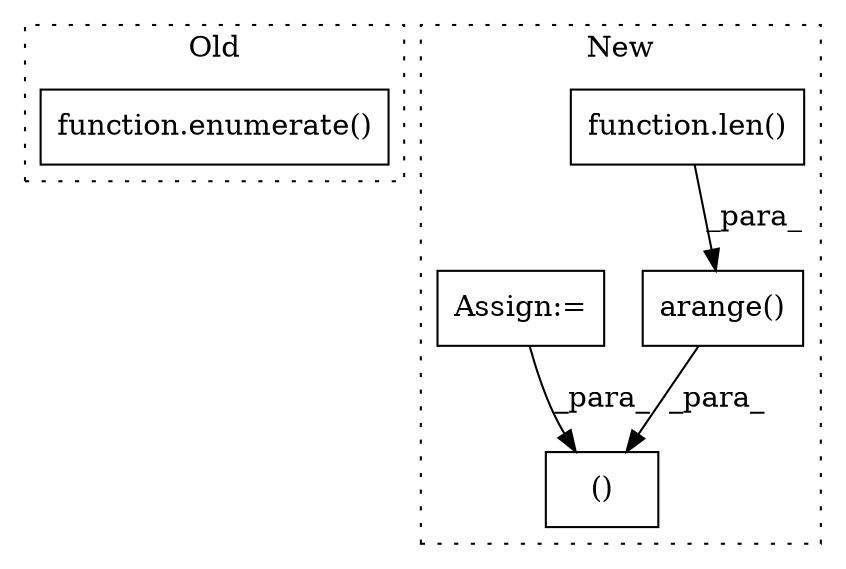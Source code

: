 digraph G {
subgraph cluster0 {
1 [label="function.enumerate()" a="75" s="1166,1185" l="10,1" shape="box"];
label = "Old";
style="dotted";
}
subgraph cluster1 {
2 [label="arange()" a="75" s="960,988" l="10,1" shape="box"];
3 [label="()" a="54" s="1202" l="80" shape="box"];
4 [label="function.len()" a="75" s="970,987" l="4,1" shape="box"];
5 [label="Assign:=" a="68" s="1069" l="3" shape="box"];
label = "New";
style="dotted";
}
2 -> 3 [label="_para_"];
4 -> 2 [label="_para_"];
5 -> 3 [label="_para_"];
}